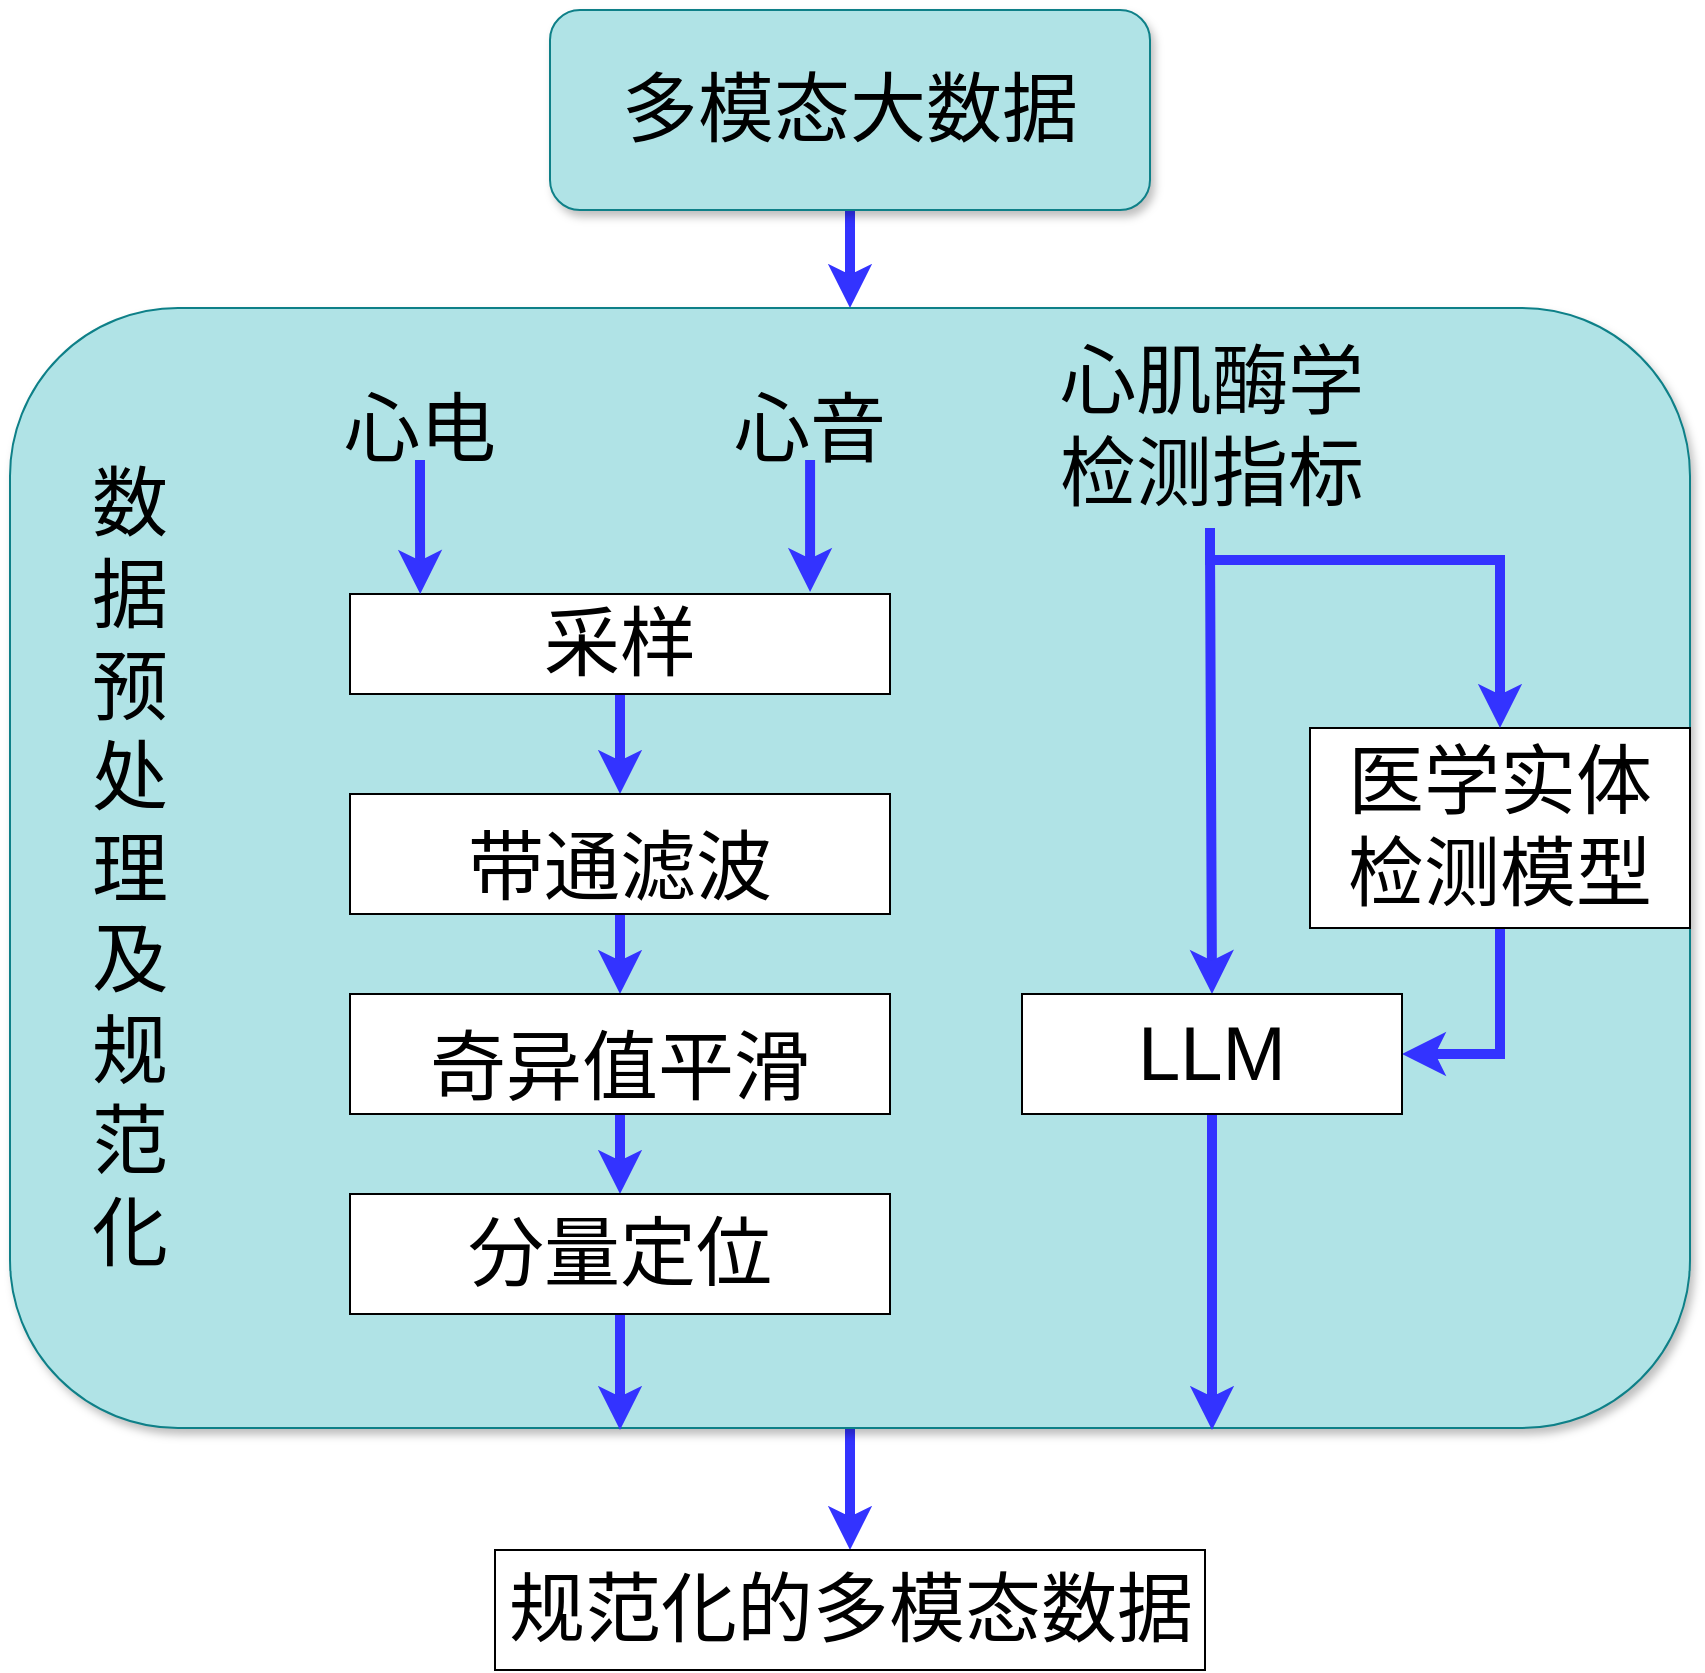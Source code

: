 <mxfile version="26.1.0">
  <diagram name="第 1 页" id="OAlRJvqnH6ILWqZ6ErNl">
    <mxGraphModel dx="2074" dy="1046" grid="1" gridSize="10" guides="1" tooltips="1" connect="1" arrows="1" fold="1" page="1" pageScale="1" pageWidth="3300" pageHeight="4681" math="0" shadow="0">
      <root>
        <mxCell id="0" />
        <mxCell id="1" parent="0" />
        <mxCell id="MN74QJdioJq-juyb9Y6k-32" style="edgeStyle=orthogonalEdgeStyle;rounded=0;orthogonalLoop=1;jettySize=auto;html=1;entryX=0.5;entryY=0;entryDx=0;entryDy=0;strokeWidth=5;strokeColor=#3333FF;" edge="1" parent="1" source="MN74QJdioJq-juyb9Y6k-1" target="MN74QJdioJq-juyb9Y6k-2">
          <mxGeometry relative="1" as="geometry" />
        </mxCell>
        <mxCell id="MN74QJdioJq-juyb9Y6k-1" value="&lt;font style=&quot;font-size: 38px;&quot;&gt;多模态大数据&lt;/font&gt;" style="rounded=1;whiteSpace=wrap;html=1;shadow=1;fillColor=#b0e3e6;strokeColor=#0e8088;align=center;glass=0;" vertex="1" parent="1">
          <mxGeometry x="1100" y="720" width="300" height="100" as="geometry" />
        </mxCell>
        <mxCell id="MN74QJdioJq-juyb9Y6k-31" style="edgeStyle=orthogonalEdgeStyle;rounded=0;orthogonalLoop=1;jettySize=auto;html=1;entryX=0.5;entryY=0;entryDx=0;entryDy=0;strokeWidth=5;strokeColor=#3333FF;" edge="1" parent="1" source="MN74QJdioJq-juyb9Y6k-2" target="MN74QJdioJq-juyb9Y6k-28">
          <mxGeometry relative="1" as="geometry" />
        </mxCell>
        <mxCell id="MN74QJdioJq-juyb9Y6k-2" value="" style="rounded=1;whiteSpace=wrap;html=1;shadow=1;fillColor=#b0e3e6;strokeColor=#0e8088;align=center;glass=0;" vertex="1" parent="1">
          <mxGeometry x="830" y="869" width="840" height="560" as="geometry" />
        </mxCell>
        <mxCell id="MN74QJdioJq-juyb9Y6k-3" value="&lt;font style=&quot;font-size: 38px;&quot;&gt;心电&lt;/font&gt;" style="text;html=1;align=center;verticalAlign=middle;whiteSpace=wrap;rounded=0;" vertex="1" parent="1">
          <mxGeometry x="990" y="915" width="90" height="30" as="geometry" />
        </mxCell>
        <mxCell id="MN74QJdioJq-juyb9Y6k-4" value="&lt;font style=&quot;font-size: 38px;&quot;&gt;心音&lt;/font&gt;" style="text;html=1;align=center;verticalAlign=middle;whiteSpace=wrap;rounded=0;" vertex="1" parent="1">
          <mxGeometry x="1185" y="915" width="90" height="30" as="geometry" />
        </mxCell>
        <mxCell id="MN74QJdioJq-juyb9Y6k-26" style="edgeStyle=orthogonalEdgeStyle;rounded=0;orthogonalLoop=1;jettySize=auto;html=1;entryX=0.5;entryY=0;entryDx=0;entryDy=0;strokeWidth=5;strokeColor=#3333FF;" edge="1" parent="1" target="MN74QJdioJq-juyb9Y6k-23">
          <mxGeometry relative="1" as="geometry">
            <mxPoint x="1430" y="989" as="sourcePoint" />
            <mxPoint x="1430" y="1172" as="targetPoint" />
          </mxGeometry>
        </mxCell>
        <mxCell id="MN74QJdioJq-juyb9Y6k-5" value="&lt;font style=&quot;font-size: 38px;&quot;&gt;心肌酶学检测指标&lt;/font&gt;" style="text;html=1;align=center;verticalAlign=middle;whiteSpace=wrap;rounded=0;" vertex="1" parent="1">
          <mxGeometry x="1351" y="869" width="160" height="120" as="geometry" />
        </mxCell>
        <mxCell id="MN74QJdioJq-juyb9Y6k-9" value="&lt;font face=&quot;Helvetica&quot; style=&quot;font-size: 38px;&quot;&gt;数据预处理及规范化&lt;/font&gt;" style="text;html=1;align=center;verticalAlign=middle;whiteSpace=wrap;rounded=0;" vertex="1" parent="1">
          <mxGeometry x="860" y="950" width="60" height="400" as="geometry" />
        </mxCell>
        <mxCell id="MN74QJdioJq-juyb9Y6k-18" style="edgeStyle=orthogonalEdgeStyle;rounded=0;orthogonalLoop=1;jettySize=auto;html=1;entryX=0.5;entryY=0;entryDx=0;entryDy=0;strokeWidth=5;strokeColor=#3333FF;" edge="1" parent="1" source="MN74QJdioJq-juyb9Y6k-10" target="MN74QJdioJq-juyb9Y6k-11">
          <mxGeometry relative="1" as="geometry" />
        </mxCell>
        <mxCell id="MN74QJdioJq-juyb9Y6k-10" value="&lt;font style=&quot;font-size: 38px;&quot;&gt;采样&lt;/font&gt;" style="rounded=0;whiteSpace=wrap;html=1;" vertex="1" parent="1">
          <mxGeometry x="1000" y="1012" width="270" height="50" as="geometry" />
        </mxCell>
        <mxCell id="MN74QJdioJq-juyb9Y6k-19" style="edgeStyle=orthogonalEdgeStyle;rounded=0;orthogonalLoop=1;jettySize=auto;html=1;entryX=0.5;entryY=0;entryDx=0;entryDy=0;strokeWidth=5;strokeColor=#3333FF;" edge="1" parent="1" source="MN74QJdioJq-juyb9Y6k-11" target="MN74QJdioJq-juyb9Y6k-12">
          <mxGeometry relative="1" as="geometry" />
        </mxCell>
        <mxCell id="MN74QJdioJq-juyb9Y6k-11" value="&lt;br&gt;&lt;div&gt;&lt;font style=&quot;font-size: 38px;&quot;&gt;带通滤波&lt;/font&gt;&lt;/div&gt;" style="rounded=0;whiteSpace=wrap;html=1;" vertex="1" parent="1">
          <mxGeometry x="1000" y="1112" width="270" height="60" as="geometry" />
        </mxCell>
        <mxCell id="MN74QJdioJq-juyb9Y6k-21" style="edgeStyle=orthogonalEdgeStyle;rounded=0;orthogonalLoop=1;jettySize=auto;html=1;entryX=0.5;entryY=0;entryDx=0;entryDy=0;strokeWidth=5;strokeColor=#3333FF;" edge="1" parent="1" source="MN74QJdioJq-juyb9Y6k-12" target="MN74QJdioJq-juyb9Y6k-13">
          <mxGeometry relative="1" as="geometry" />
        </mxCell>
        <mxCell id="MN74QJdioJq-juyb9Y6k-12" value="&lt;br&gt;&lt;div&gt;&lt;font style=&quot;font-size: 38px;&quot;&gt;奇异值平滑&lt;/font&gt;&lt;/div&gt;" style="rounded=0;whiteSpace=wrap;html=1;" vertex="1" parent="1">
          <mxGeometry x="1000" y="1212" width="270" height="60" as="geometry" />
        </mxCell>
        <mxCell id="MN74QJdioJq-juyb9Y6k-29" style="edgeStyle=orthogonalEdgeStyle;rounded=0;orthogonalLoop=1;jettySize=auto;html=1;strokeWidth=5;strokeColor=#3333FF;" edge="1" parent="1" source="MN74QJdioJq-juyb9Y6k-13">
          <mxGeometry relative="1" as="geometry">
            <mxPoint x="1135" y="1430" as="targetPoint" />
          </mxGeometry>
        </mxCell>
        <mxCell id="MN74QJdioJq-juyb9Y6k-13" value="&lt;div&gt;&lt;font style=&quot;font-size: 38px;&quot;&gt;分量定位&lt;/font&gt;&lt;/div&gt;" style="rounded=0;whiteSpace=wrap;html=1;" vertex="1" parent="1">
          <mxGeometry x="1000" y="1312" width="270" height="60" as="geometry" />
        </mxCell>
        <mxCell id="MN74QJdioJq-juyb9Y6k-16" style="edgeStyle=orthogonalEdgeStyle;rounded=0;orthogonalLoop=1;jettySize=auto;html=1;entryX=0.13;entryY=0;entryDx=0;entryDy=0;entryPerimeter=0;strokeWidth=5;strokeColor=#3333FF;" edge="1" parent="1" source="MN74QJdioJq-juyb9Y6k-3" target="MN74QJdioJq-juyb9Y6k-10">
          <mxGeometry relative="1" as="geometry" />
        </mxCell>
        <mxCell id="MN74QJdioJq-juyb9Y6k-17" style="edgeStyle=orthogonalEdgeStyle;rounded=0;orthogonalLoop=1;jettySize=auto;html=1;entryX=0.852;entryY=-0.02;entryDx=0;entryDy=0;entryPerimeter=0;strokeWidth=5;strokeColor=#3333FF;" edge="1" parent="1" source="MN74QJdioJq-juyb9Y6k-4" target="MN74QJdioJq-juyb9Y6k-10">
          <mxGeometry relative="1" as="geometry" />
        </mxCell>
        <mxCell id="MN74QJdioJq-juyb9Y6k-27" style="edgeStyle=orthogonalEdgeStyle;rounded=0;orthogonalLoop=1;jettySize=auto;html=1;entryX=1;entryY=0.5;entryDx=0;entryDy=0;strokeWidth=5;strokeColor=#3333FF;" edge="1" parent="1" source="MN74QJdioJq-juyb9Y6k-22" target="MN74QJdioJq-juyb9Y6k-23">
          <mxGeometry relative="1" as="geometry" />
        </mxCell>
        <mxCell id="MN74QJdioJq-juyb9Y6k-22" value="&lt;font style=&quot;font-size: 38px;&quot;&gt;医学实体检测模型&lt;/font&gt;" style="rounded=0;whiteSpace=wrap;html=1;" vertex="1" parent="1">
          <mxGeometry x="1480" y="1079" width="190" height="100" as="geometry" />
        </mxCell>
        <mxCell id="MN74QJdioJq-juyb9Y6k-30" style="edgeStyle=orthogonalEdgeStyle;rounded=0;orthogonalLoop=1;jettySize=auto;html=1;strokeWidth=5;strokeColor=#3333FF;" edge="1" parent="1" source="MN74QJdioJq-juyb9Y6k-23">
          <mxGeometry relative="1" as="geometry">
            <mxPoint x="1431" y="1430" as="targetPoint" />
          </mxGeometry>
        </mxCell>
        <mxCell id="MN74QJdioJq-juyb9Y6k-23" value="&lt;font style=&quot;font-size: 38px;&quot;&gt;LLM&lt;/font&gt;" style="rounded=0;whiteSpace=wrap;html=1;" vertex="1" parent="1">
          <mxGeometry x="1336" y="1212" width="190" height="60" as="geometry" />
        </mxCell>
        <mxCell id="MN74QJdioJq-juyb9Y6k-24" style="edgeStyle=orthogonalEdgeStyle;rounded=0;orthogonalLoop=1;jettySize=auto;html=1;entryX=0.5;entryY=0;entryDx=0;entryDy=0;strokeWidth=5;strokeColor=#3333FF;" edge="1" parent="1" target="MN74QJdioJq-juyb9Y6k-22">
          <mxGeometry relative="1" as="geometry">
            <mxPoint x="1430.0" y="979" as="sourcePoint" />
            <mxPoint x="1546" y="1062" as="targetPoint" />
            <Array as="points">
              <mxPoint x="1430" y="995" />
              <mxPoint x="1575" y="995" />
            </Array>
          </mxGeometry>
        </mxCell>
        <mxCell id="MN74QJdioJq-juyb9Y6k-28" value="&lt;div&gt;&lt;font style=&quot;font-size: 38px;&quot;&gt;规范化的多模态数据&lt;/font&gt;&lt;/div&gt;" style="rounded=0;whiteSpace=wrap;html=1;" vertex="1" parent="1">
          <mxGeometry x="1072.5" y="1490" width="355" height="60" as="geometry" />
        </mxCell>
      </root>
    </mxGraphModel>
  </diagram>
</mxfile>
